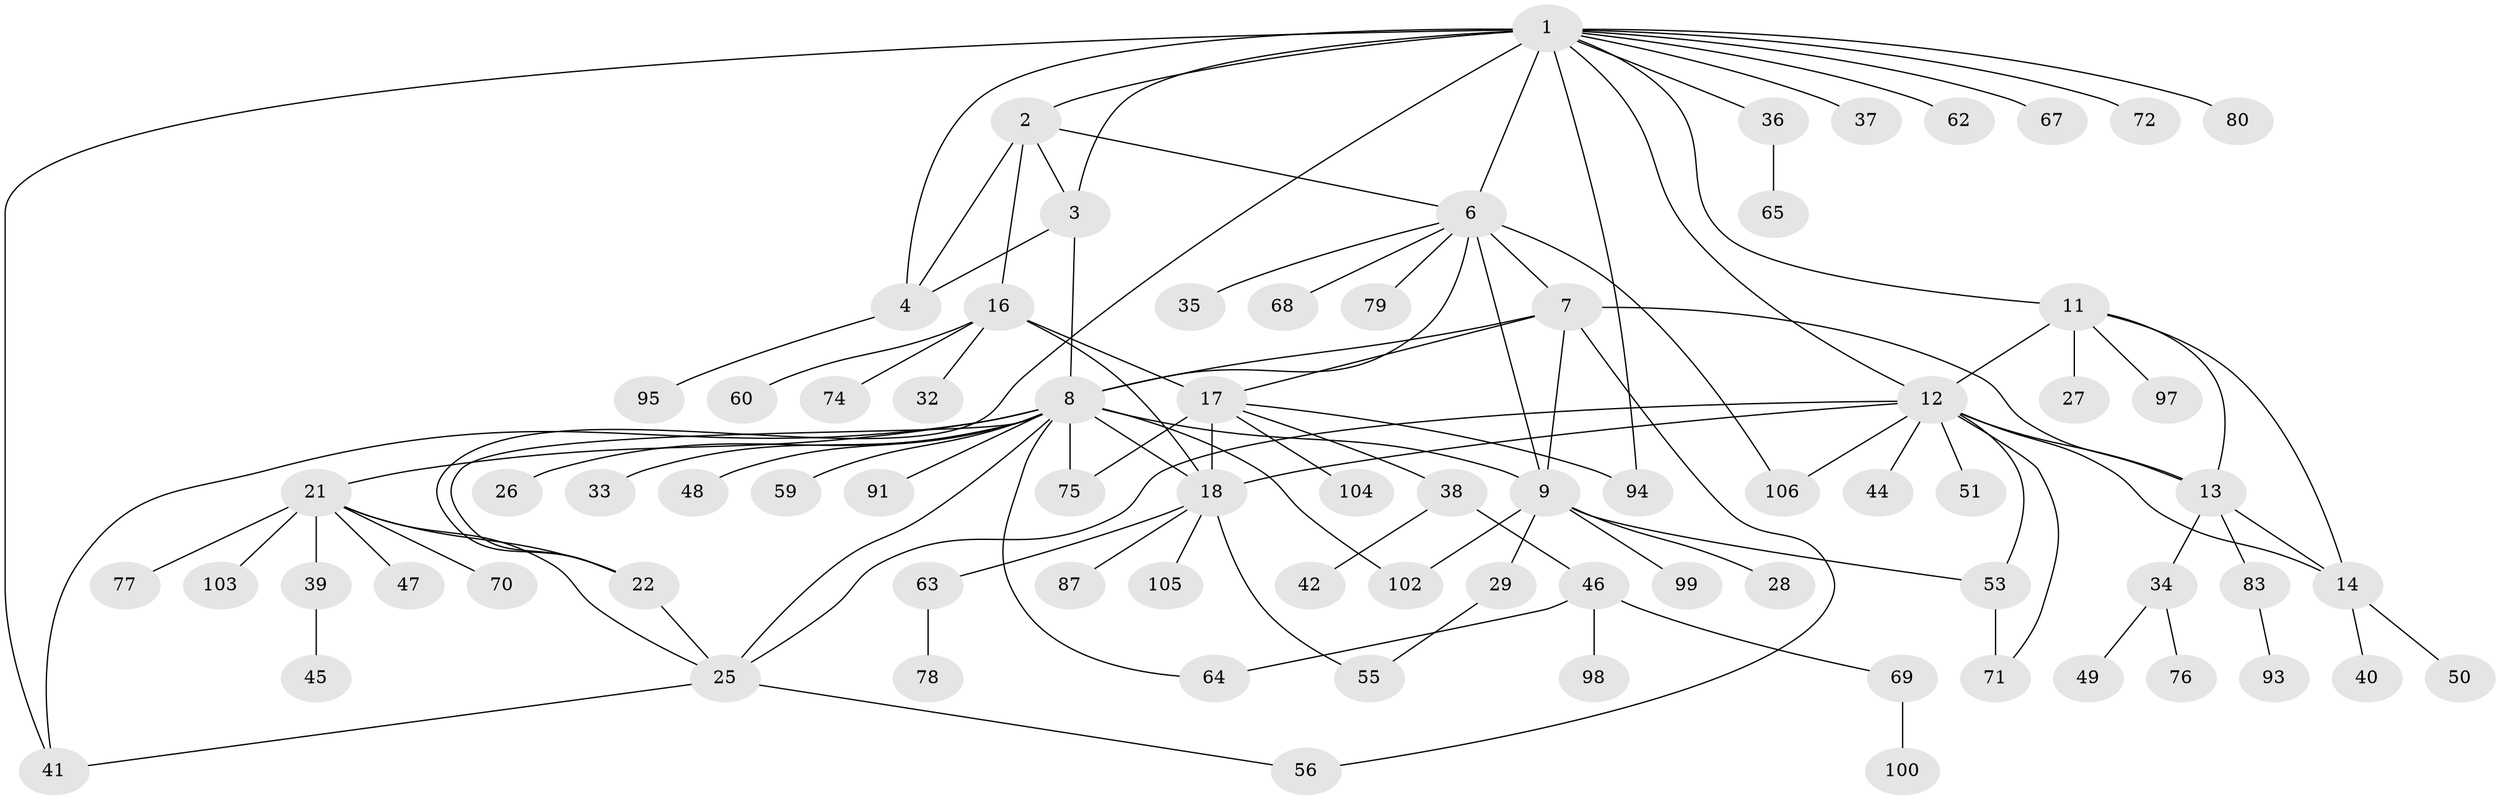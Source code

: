 // Generated by graph-tools (version 1.1) at 2025/24/03/03/25 07:24:16]
// undirected, 78 vertices, 110 edges
graph export_dot {
graph [start="1"]
  node [color=gray90,style=filled];
  1 [super="+5"];
  2 [super="+85"];
  3 [super="+82"];
  4 [super="+66"];
  6 [super="+57"];
  7 [super="+61"];
  8 [super="+24"];
  9 [super="+10"];
  11 [super="+43"];
  12 [super="+15"];
  13 [super="+101"];
  14;
  16 [super="+31"];
  17 [super="+20"];
  18 [super="+19"];
  21 [super="+23"];
  22 [super="+30"];
  25 [super="+89"];
  26;
  27;
  28;
  29;
  32;
  33;
  34 [super="+81"];
  35;
  36 [super="+58"];
  37;
  38 [super="+73"];
  39 [super="+52"];
  40;
  41 [super="+54"];
  42 [super="+96"];
  44;
  45;
  46 [super="+92"];
  47;
  48;
  49;
  50;
  51;
  53;
  55;
  56 [super="+108"];
  59;
  60;
  62;
  63 [super="+90"];
  64;
  65;
  67;
  68;
  69 [super="+88"];
  70 [super="+84"];
  71;
  72;
  74;
  75;
  76;
  77;
  78;
  79;
  80;
  83 [super="+86"];
  87;
  91;
  93;
  94;
  95;
  97;
  98;
  99;
  100;
  102;
  103 [super="+107"];
  104;
  105;
  106;
  1 -- 2 [weight=2];
  1 -- 3 [weight=2];
  1 -- 4 [weight=2];
  1 -- 6;
  1 -- 22;
  1 -- 37;
  1 -- 41;
  1 -- 72;
  1 -- 80;
  1 -- 94;
  1 -- 67;
  1 -- 36;
  1 -- 62;
  1 -- 12;
  1 -- 11;
  2 -- 3;
  2 -- 4;
  2 -- 16;
  2 -- 6;
  3 -- 4;
  3 -- 8;
  4 -- 95;
  6 -- 7;
  6 -- 8;
  6 -- 9 [weight=2];
  6 -- 35;
  6 -- 68;
  6 -- 79;
  6 -- 106;
  7 -- 8;
  7 -- 9 [weight=2];
  7 -- 13;
  7 -- 17;
  7 -- 56;
  8 -- 9 [weight=2];
  8 -- 26;
  8 -- 59;
  8 -- 64;
  8 -- 75;
  8 -- 33;
  8 -- 102;
  8 -- 41;
  8 -- 48;
  8 -- 18;
  8 -- 21 [weight=2];
  8 -- 22;
  8 -- 25;
  8 -- 91;
  9 -- 28;
  9 -- 29;
  9 -- 53;
  9 -- 102;
  9 -- 99;
  11 -- 12 [weight=2];
  11 -- 13;
  11 -- 14;
  11 -- 27;
  11 -- 97;
  12 -- 13 [weight=2];
  12 -- 14 [weight=2];
  12 -- 51;
  12 -- 71;
  12 -- 106;
  12 -- 44;
  12 -- 53;
  12 -- 25 [weight=2];
  12 -- 18;
  13 -- 14;
  13 -- 34;
  13 -- 83;
  14 -- 40;
  14 -- 50;
  16 -- 17 [weight=2];
  16 -- 18 [weight=2];
  16 -- 32;
  16 -- 60;
  16 -- 74;
  17 -- 18 [weight=4];
  17 -- 38;
  17 -- 104;
  17 -- 75;
  17 -- 94;
  18 -- 63;
  18 -- 87;
  18 -- 105;
  18 -- 55;
  21 -- 22 [weight=2];
  21 -- 25 [weight=2];
  21 -- 39;
  21 -- 47;
  21 -- 77;
  21 -- 103;
  21 -- 70;
  22 -- 25;
  25 -- 56;
  25 -- 41;
  29 -- 55;
  34 -- 49;
  34 -- 76;
  36 -- 65;
  38 -- 42;
  38 -- 46;
  39 -- 45;
  46 -- 64;
  46 -- 69;
  46 -- 98;
  53 -- 71;
  63 -- 78;
  69 -- 100;
  83 -- 93;
}
